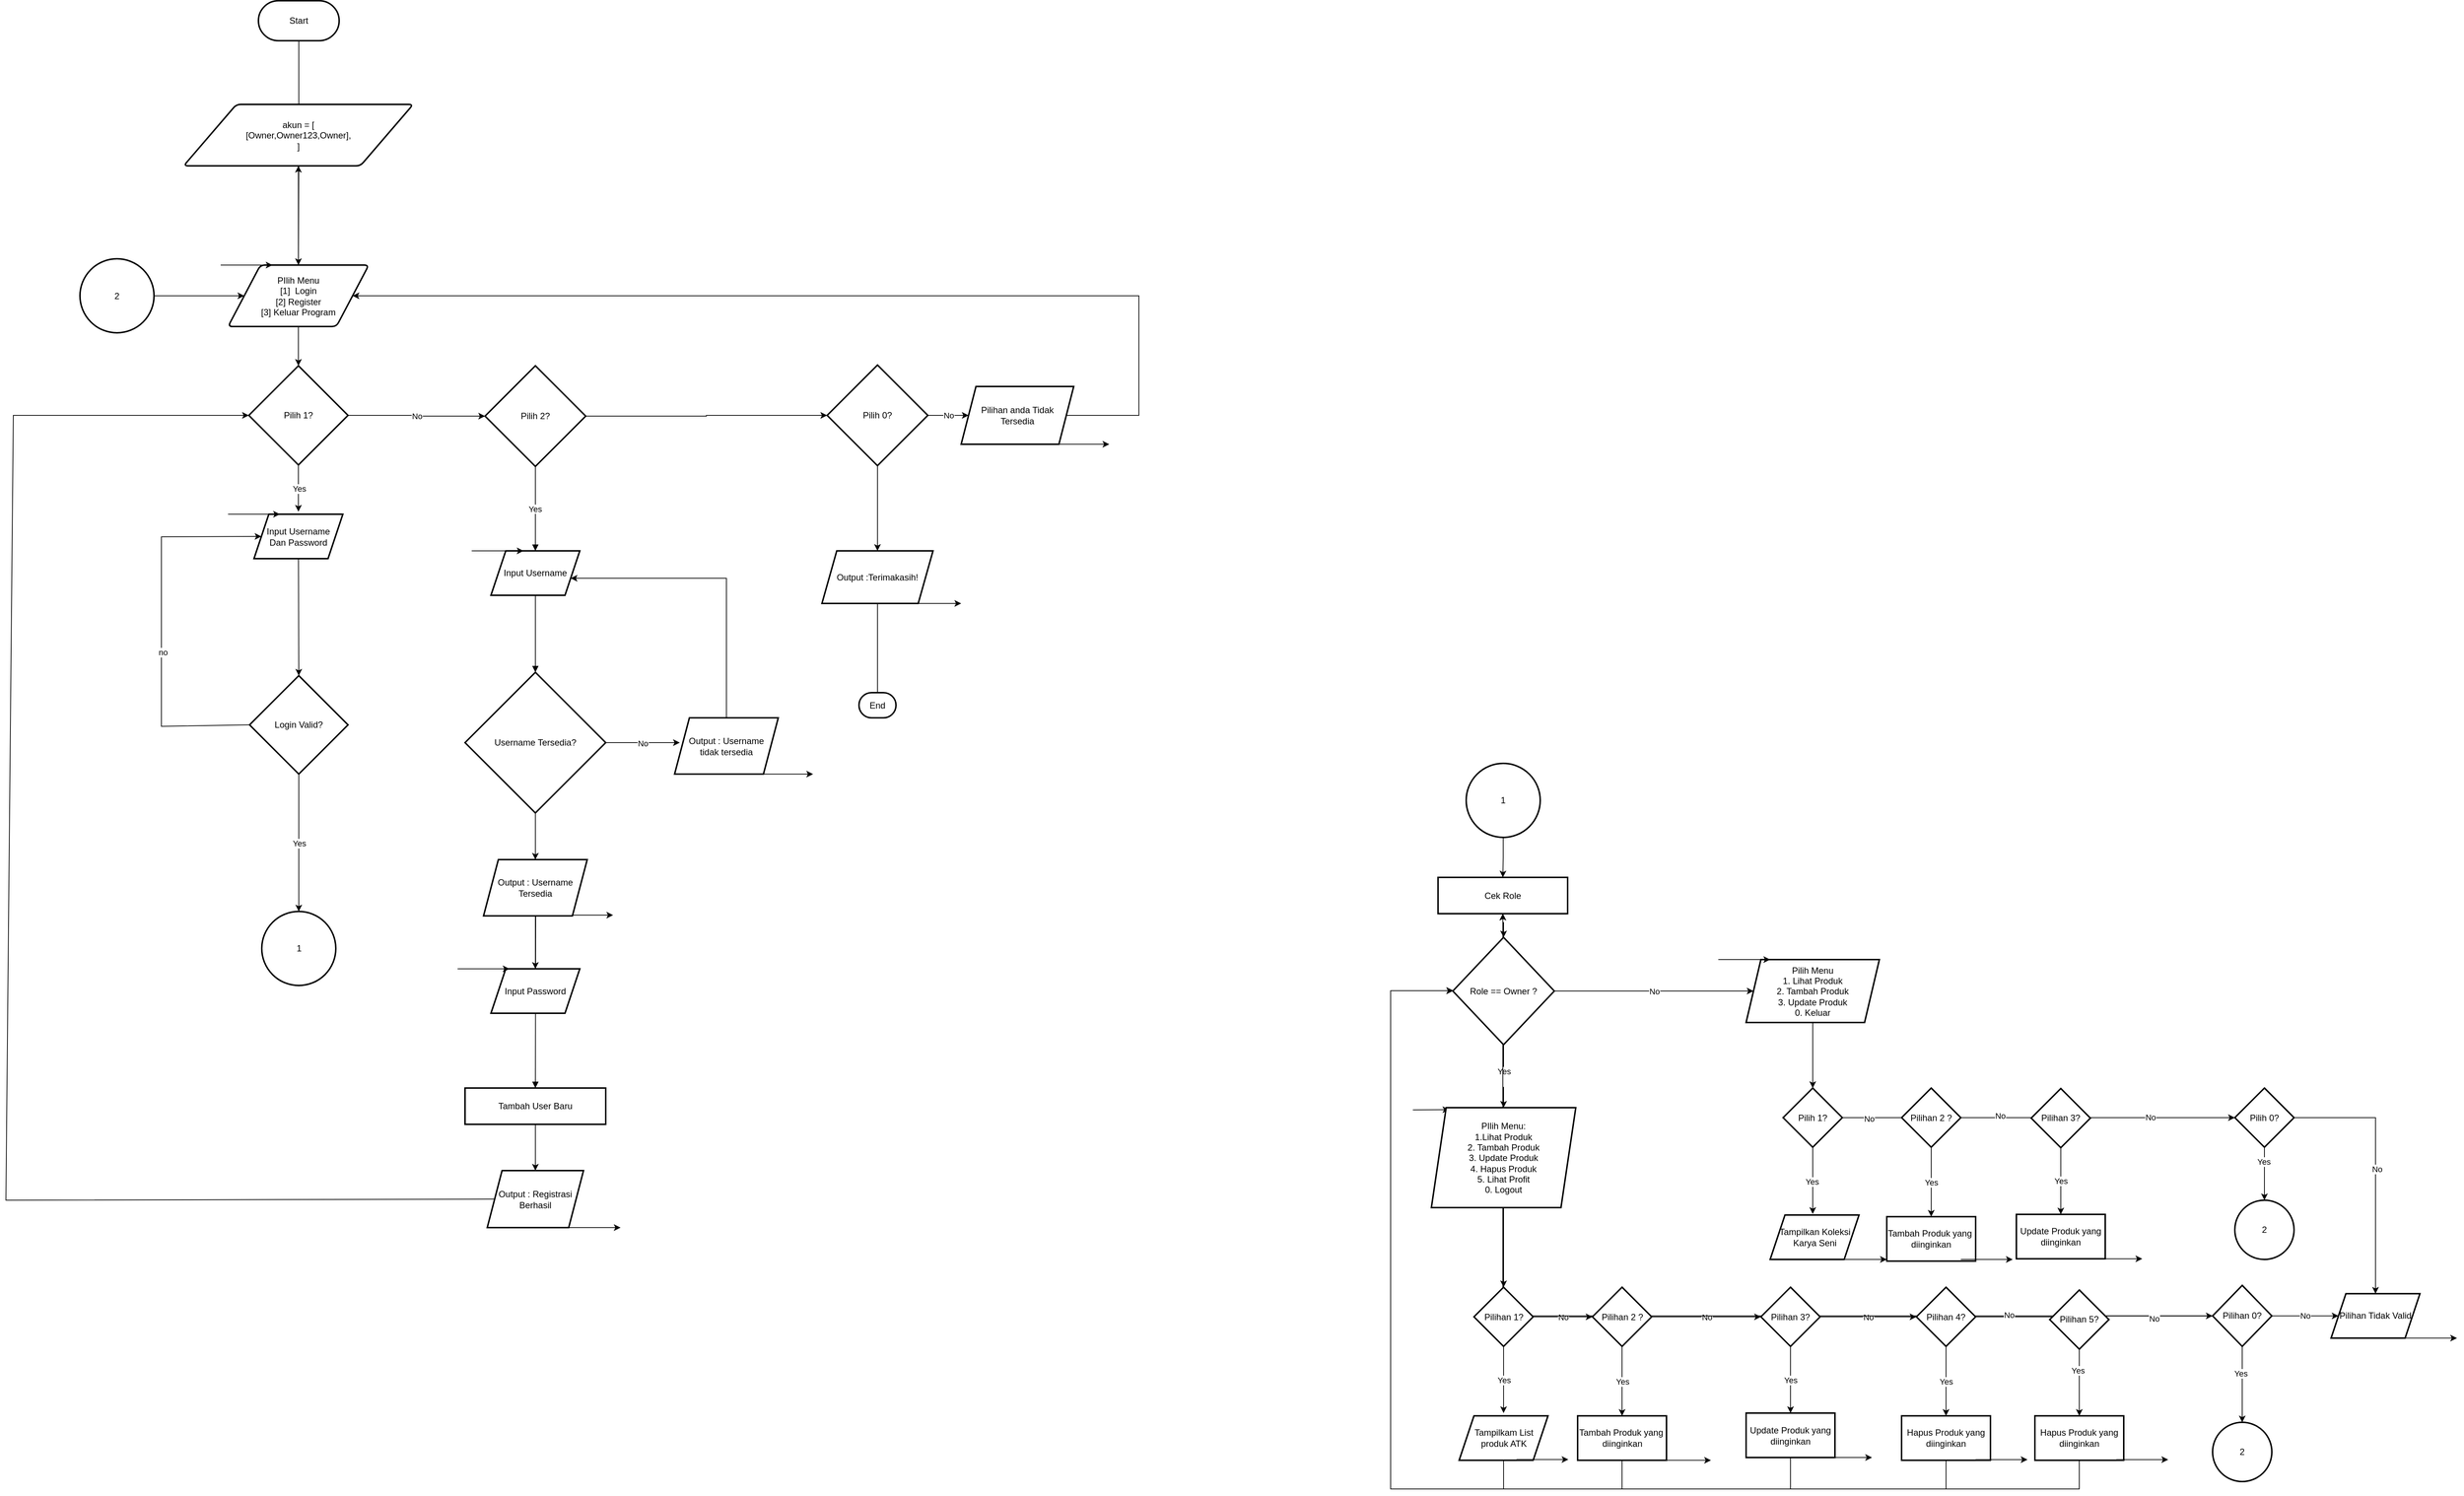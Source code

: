 <mxfile version="24.7.8">
  <diagram name="Page-1" id="52KAUl1if4GmL-hwklW4">
    <mxGraphModel dx="5580" dy="3887" grid="1" gridSize="10" guides="1" tooltips="1" connect="1" arrows="1" fold="1" page="1" pageScale="1" pageWidth="850" pageHeight="1100" math="0" shadow="0">
      <root>
        <mxCell id="0" />
        <mxCell id="1" parent="0" />
        <mxCell id="yHFuYs5FDDt77cXE9DKv-98" value="" style="edgeStyle=orthogonalEdgeStyle;rounded=0;orthogonalLoop=1;jettySize=auto;html=1;" parent="1" source="yHFuYs5FDDt77cXE9DKv-99" target="yHFuYs5FDDt77cXE9DKv-176" edge="1">
          <mxGeometry relative="1" as="geometry" />
        </mxCell>
        <mxCell id="yHFuYs5FDDt77cXE9DKv-99" value="Start" style="rounded=1;whiteSpace=wrap;arcSize=50;strokeWidth=2;" parent="1" vertex="1">
          <mxGeometry x="371" y="-100" width="109" height="54" as="geometry" />
        </mxCell>
        <mxCell id="yHFuYs5FDDt77cXE9DKv-100" value="Yes" style="edgeStyle=orthogonalEdgeStyle;rounded=0;orthogonalLoop=1;jettySize=auto;html=1;" parent="1" source="yHFuYs5FDDt77cXE9DKv-102" edge="1">
          <mxGeometry relative="1" as="geometry">
            <mxPoint x="425.0" y="590" as="targetPoint" />
          </mxGeometry>
        </mxCell>
        <mxCell id="yHFuYs5FDDt77cXE9DKv-101" value="No" style="edgeStyle=orthogonalEdgeStyle;rounded=0;orthogonalLoop=1;jettySize=auto;html=1;" parent="1" source="yHFuYs5FDDt77cXE9DKv-102" target="yHFuYs5FDDt77cXE9DKv-104" edge="1">
          <mxGeometry relative="1" as="geometry" />
        </mxCell>
        <mxCell id="yHFuYs5FDDt77cXE9DKv-102" value="Pilih 1?" style="rhombus;strokeWidth=2;whiteSpace=wrap;" parent="1" vertex="1">
          <mxGeometry x="358" y="393" width="134" height="134" as="geometry" />
        </mxCell>
        <mxCell id="yHFuYs5FDDt77cXE9DKv-103" value="" style="edgeStyle=orthogonalEdgeStyle;rounded=0;orthogonalLoop=1;jettySize=auto;html=1;" parent="1" source="yHFuYs5FDDt77cXE9DKv-104" target="yHFuYs5FDDt77cXE9DKv-169" edge="1">
          <mxGeometry relative="1" as="geometry" />
        </mxCell>
        <mxCell id="yHFuYs5FDDt77cXE9DKv-104" value="Pilih 2?" style="rhombus;strokeWidth=2;whiteSpace=wrap;" parent="1" vertex="1">
          <mxGeometry x="677" y="393" width="136" height="136" as="geometry" />
        </mxCell>
        <mxCell id="yHFuYs5FDDt77cXE9DKv-106" value="Yes" style="edgeStyle=orthogonalEdgeStyle;rounded=0;orthogonalLoop=1;jettySize=auto;html=1;" parent="1" source="yHFuYs5FDDt77cXE9DKv-107" target="yHFuYs5FDDt77cXE9DKv-121" edge="1">
          <mxGeometry relative="1" as="geometry" />
        </mxCell>
        <mxCell id="yHFuYs5FDDt77cXE9DKv-107" value="Login Valid?" style="rhombus;strokeWidth=2;whiteSpace=wrap;" parent="1" vertex="1">
          <mxGeometry x="359" y="811.5" width="133" height="133" as="geometry" />
        </mxCell>
        <mxCell id="yHFuYs5FDDt77cXE9DKv-108" value="" style="edgeStyle=orthogonalEdgeStyle;rounded=0;orthogonalLoop=1;jettySize=auto;html=1;" parent="1" source="yHFuYs5FDDt77cXE9DKv-109" target="yHFuYs5FDDt77cXE9DKv-127" edge="1">
          <mxGeometry relative="1" as="geometry" />
        </mxCell>
        <mxCell id="yHFuYs5FDDt77cXE9DKv-109" value="Cek Role" style="whiteSpace=wrap;strokeWidth=2;" parent="1" vertex="1">
          <mxGeometry x="1964" y="1084" width="175" height="49" as="geometry" />
        </mxCell>
        <mxCell id="yHFuYs5FDDt77cXE9DKv-110" value="" style="edgeStyle=orthogonalEdgeStyle;rounded=0;orthogonalLoop=1;jettySize=auto;html=1;" parent="1" source="yHFuYs5FDDt77cXE9DKv-172" edge="1">
          <mxGeometry relative="1" as="geometry">
            <mxPoint x="1048" y="670" as="sourcePoint" />
            <mxPoint x="1207" y="848.5" as="targetPoint" />
          </mxGeometry>
        </mxCell>
        <mxCell id="yHFuYs5FDDt77cXE9DKv-111" value="End" style="rounded=1;whiteSpace=wrap;arcSize=50;strokeWidth=2;" parent="1" vertex="1">
          <mxGeometry x="1182" y="834.5" width="50" height="34" as="geometry" />
        </mxCell>
        <mxCell id="yHFuYs5FDDt77cXE9DKv-112" value="No" style="edgeStyle=orthogonalEdgeStyle;rounded=0;orthogonalLoop=1;jettySize=auto;html=1;" parent="1" source="yHFuYs5FDDt77cXE9DKv-114" edge="1">
          <mxGeometry relative="1" as="geometry">
            <mxPoint x="940" y="902" as="targetPoint" />
          </mxGeometry>
        </mxCell>
        <mxCell id="yHFuYs5FDDt77cXE9DKv-113" value="" style="edgeStyle=orthogonalEdgeStyle;rounded=0;orthogonalLoop=1;jettySize=auto;html=1;" parent="1" source="yHFuYs5FDDt77cXE9DKv-174" target="yHFuYs5FDDt77cXE9DKv-165" edge="1">
          <mxGeometry relative="1" as="geometry" />
        </mxCell>
        <mxCell id="yHFuYs5FDDt77cXE9DKv-114" value="Username Tersedia?" style="rhombus;strokeWidth=2;whiteSpace=wrap;" parent="1" vertex="1">
          <mxGeometry x="650" y="807" width="190" height="190" as="geometry" />
        </mxCell>
        <mxCell id="yHFuYs5FDDt77cXE9DKv-115" value="" style="edgeStyle=orthogonalEdgeStyle;rounded=0;orthogonalLoop=1;jettySize=auto;html=1;" parent="1" source="yHFuYs5FDDt77cXE9DKv-116" target="yHFuYs5FDDt77cXE9DKv-124" edge="1">
          <mxGeometry relative="1" as="geometry" />
        </mxCell>
        <mxCell id="yHFuYs5FDDt77cXE9DKv-116" value="Tambah User Baru" style="whiteSpace=wrap;strokeWidth=2;" parent="1" vertex="1">
          <mxGeometry x="650" y="1368.5" width="190" height="49" as="geometry" />
        </mxCell>
        <mxCell id="yHFuYs5FDDt77cXE9DKv-118" value="Yes" style="curved=1;startArrow=none;endArrow=block;exitX=0.5;exitY=1;entryX=0.5;entryY=0;rounded=0;" parent="1" source="yHFuYs5FDDt77cXE9DKv-104" edge="1">
          <mxGeometry relative="1" as="geometry">
            <Array as="points" />
            <mxPoint x="745" y="643" as="targetPoint" />
          </mxGeometry>
        </mxCell>
        <mxCell id="yHFuYs5FDDt77cXE9DKv-119" value="" style="curved=1;startArrow=none;endArrow=block;exitX=0.5;exitY=1;entryX=0.5;entryY=0;rounded=0;" parent="1" target="yHFuYs5FDDt77cXE9DKv-114" edge="1">
          <mxGeometry relative="1" as="geometry">
            <Array as="points" />
            <mxPoint x="745" y="692" as="sourcePoint" />
          </mxGeometry>
        </mxCell>
        <mxCell id="yHFuYs5FDDt77cXE9DKv-120" value="" style="curved=1;startArrow=none;endArrow=block;exitX=0.5;exitY=0.99;entryX=0.5;entryY=-0.01;rounded=0;" parent="1" target="yHFuYs5FDDt77cXE9DKv-116" edge="1">
          <mxGeometry relative="1" as="geometry">
            <Array as="points" />
            <mxPoint x="745.5" y="1113" as="sourcePoint" />
          </mxGeometry>
        </mxCell>
        <mxCell id="yHFuYs5FDDt77cXE9DKv-121" value="1" style="strokeWidth=2;html=1;shape=mxgraph.flowchart.start_2;whiteSpace=wrap;" parent="1" vertex="1">
          <mxGeometry x="375.5" y="1130" width="100" height="100" as="geometry" />
        </mxCell>
        <mxCell id="yHFuYs5FDDt77cXE9DKv-122" value="" style="edgeStyle=orthogonalEdgeStyle;rounded=0;orthogonalLoop=1;jettySize=auto;html=1;" parent="1" source="yHFuYs5FDDt77cXE9DKv-123" target="yHFuYs5FDDt77cXE9DKv-109" edge="1">
          <mxGeometry relative="1" as="geometry" />
        </mxCell>
        <mxCell id="yHFuYs5FDDt77cXE9DKv-123" value="1" style="strokeWidth=2;html=1;shape=mxgraph.flowchart.start_2;whiteSpace=wrap;" parent="1" vertex="1">
          <mxGeometry x="2002" y="930" width="100" height="100" as="geometry" />
        </mxCell>
        <mxCell id="yHFuYs5FDDt77cXE9DKv-124" value="Output : Registrasi Berhasil" style="shape=parallelogram;perimeter=parallelogramPerimeter;whiteSpace=wrap;html=1;fixedSize=1;strokeWidth=2;" parent="1" vertex="1">
          <mxGeometry x="680" y="1480" width="130" height="77" as="geometry" />
        </mxCell>
        <mxCell id="yHFuYs5FDDt77cXE9DKv-125" value="Yes&lt;div&gt;&lt;br&gt;&lt;/div&gt;" style="edgeStyle=orthogonalEdgeStyle;rounded=0;orthogonalLoop=1;jettySize=auto;html=1;" parent="1" source="yHFuYs5FDDt77cXE9DKv-127" target="yHFuYs5FDDt77cXE9DKv-129" edge="1">
          <mxGeometry relative="1" as="geometry" />
        </mxCell>
        <mxCell id="yHFuYs5FDDt77cXE9DKv-126" value="No" style="edgeStyle=orthogonalEdgeStyle;rounded=0;orthogonalLoop=1;jettySize=auto;html=1;" parent="1" source="yHFuYs5FDDt77cXE9DKv-127" target="yHFuYs5FDDt77cXE9DKv-154" edge="1">
          <mxGeometry relative="1" as="geometry" />
        </mxCell>
        <mxCell id="yHFuYs5FDDt77cXE9DKv-128" value="" style="edgeStyle=orthogonalEdgeStyle;rounded=0;orthogonalLoop=1;jettySize=auto;html=1;" parent="1" source="yHFuYs5FDDt77cXE9DKv-129" target="yHFuYs5FDDt77cXE9DKv-132" edge="1">
          <mxGeometry relative="1" as="geometry" />
        </mxCell>
        <mxCell id="yHFuYs5FDDt77cXE9DKv-130" value="Yes" style="edgeStyle=orthogonalEdgeStyle;rounded=0;orthogonalLoop=1;jettySize=auto;html=1;" parent="1" source="yHFuYs5FDDt77cXE9DKv-132" edge="1">
          <mxGeometry relative="1" as="geometry">
            <mxPoint x="2052.5" y="1807.5" as="targetPoint" />
          </mxGeometry>
        </mxCell>
        <mxCell id="yHFuYs5FDDt77cXE9DKv-131" value="No" style="edgeStyle=orthogonalEdgeStyle;rounded=0;orthogonalLoop=1;jettySize=auto;html=1;" parent="1" source="yHFuYs5FDDt77cXE9DKv-132" target="yHFuYs5FDDt77cXE9DKv-135" edge="1">
          <mxGeometry relative="1" as="geometry" />
        </mxCell>
        <mxCell id="yHFuYs5FDDt77cXE9DKv-133" value="Yes" style="edgeStyle=orthogonalEdgeStyle;rounded=0;orthogonalLoop=1;jettySize=auto;html=1;" parent="1" source="yHFuYs5FDDt77cXE9DKv-135" target="yHFuYs5FDDt77cXE9DKv-137" edge="1">
          <mxGeometry relative="1" as="geometry" />
        </mxCell>
        <mxCell id="yHFuYs5FDDt77cXE9DKv-134" value="No" style="edgeStyle=orthogonalEdgeStyle;rounded=0;orthogonalLoop=1;jettySize=auto;html=1;" parent="1" source="yHFuYs5FDDt77cXE9DKv-135" target="yHFuYs5FDDt77cXE9DKv-140" edge="1">
          <mxGeometry relative="1" as="geometry" />
        </mxCell>
        <mxCell id="yHFuYs5FDDt77cXE9DKv-136" value="" style="edgeStyle=orthogonalEdgeStyle;rounded=0;orthogonalLoop=1;jettySize=auto;html=1;" parent="1" source="yHFuYs5FDDt77cXE9DKv-137" target="yHFuYs5FDDt77cXE9DKv-127" edge="1">
          <mxGeometry relative="1" as="geometry">
            <Array as="points">
              <mxPoint x="2213" y="1910" />
              <mxPoint x="1900" y="1910" />
              <mxPoint x="1900" y="1237" />
            </Array>
          </mxGeometry>
        </mxCell>
        <mxCell id="yHFuYs5FDDt77cXE9DKv-137" value="Tambah Produk yang&amp;nbsp;&lt;div&gt;diinginkan&lt;/div&gt;" style="whiteSpace=wrap;html=1;strokeWidth=2;" parent="1" vertex="1">
          <mxGeometry x="2152.5" y="1811.25" width="120" height="60" as="geometry" />
        </mxCell>
        <mxCell id="yHFuYs5FDDt77cXE9DKv-138" value="Yes" style="edgeStyle=orthogonalEdgeStyle;rounded=0;orthogonalLoop=1;jettySize=auto;html=1;" parent="1" source="yHFuYs5FDDt77cXE9DKv-140" target="yHFuYs5FDDt77cXE9DKv-142" edge="1">
          <mxGeometry relative="1" as="geometry" />
        </mxCell>
        <mxCell id="yHFuYs5FDDt77cXE9DKv-139" value="No" style="edgeStyle=orthogonalEdgeStyle;rounded=0;orthogonalLoop=1;jettySize=auto;html=1;" parent="1" source="yHFuYs5FDDt77cXE9DKv-140" target="yHFuYs5FDDt77cXE9DKv-145" edge="1">
          <mxGeometry relative="1" as="geometry" />
        </mxCell>
        <mxCell id="yHFuYs5FDDt77cXE9DKv-141" value="" style="edgeStyle=orthogonalEdgeStyle;rounded=0;orthogonalLoop=1;jettySize=auto;html=1;" parent="1" source="yHFuYs5FDDt77cXE9DKv-142" target="yHFuYs5FDDt77cXE9DKv-127" edge="1">
          <mxGeometry relative="1" as="geometry">
            <Array as="points">
              <mxPoint x="2440" y="1910" />
              <mxPoint x="1900" y="1910" />
              <mxPoint x="1900" y="1237" />
            </Array>
          </mxGeometry>
        </mxCell>
        <mxCell id="yHFuYs5FDDt77cXE9DKv-142" value="Update Produk yang&lt;div&gt;diinginkan&lt;/div&gt;" style="whiteSpace=wrap;html=1;strokeWidth=2;" parent="1" vertex="1">
          <mxGeometry x="2380" y="1807.5" width="120" height="60" as="geometry" />
        </mxCell>
        <mxCell id="yHFuYs5FDDt77cXE9DKv-143" value="Yes" style="edgeStyle=orthogonalEdgeStyle;rounded=0;orthogonalLoop=1;jettySize=auto;html=1;" parent="1" source="yHFuYs5FDDt77cXE9DKv-145" target="yHFuYs5FDDt77cXE9DKv-147" edge="1">
          <mxGeometry relative="1" as="geometry" />
        </mxCell>
        <mxCell id="yHFuYs5FDDt77cXE9DKv-144" value="" style="edgeStyle=orthogonalEdgeStyle;rounded=0;orthogonalLoop=1;jettySize=auto;html=1;" parent="1" source="yHFuYs5FDDt77cXE9DKv-145" target="yHFuYs5FDDt77cXE9DKv-150" edge="1">
          <mxGeometry relative="1" as="geometry" />
        </mxCell>
        <mxCell id="yHFuYs5FDDt77cXE9DKv-146" value="" style="edgeStyle=orthogonalEdgeStyle;rounded=0;orthogonalLoop=1;jettySize=auto;html=1;" parent="1" source="yHFuYs5FDDt77cXE9DKv-211" target="yHFuYs5FDDt77cXE9DKv-127" edge="1">
          <mxGeometry relative="1" as="geometry">
            <Array as="points">
              <mxPoint x="2830" y="1910" />
              <mxPoint x="1900" y="1910" />
              <mxPoint x="1900" y="1237" />
            </Array>
          </mxGeometry>
        </mxCell>
        <mxCell id="yHFuYs5FDDt77cXE9DKv-147" value="Hapus Produk yang&lt;div&gt;diinginkan&lt;/div&gt;" style="rounded=1;whiteSpace=wrap;html=1;strokeWidth=2;arcSize=0;" parent="1" vertex="1">
          <mxGeometry x="2590" y="1811.25" width="120" height="60" as="geometry" />
        </mxCell>
        <mxCell id="yHFuYs5FDDt77cXE9DKv-148" value="No" style="edgeStyle=orthogonalEdgeStyle;rounded=0;orthogonalLoop=1;jettySize=auto;html=1;" parent="1" source="yHFuYs5FDDt77cXE9DKv-150" target="yHFuYs5FDDt77cXE9DKv-152" edge="1">
          <mxGeometry relative="1" as="geometry" />
        </mxCell>
        <mxCell id="yHFuYs5FDDt77cXE9DKv-149" value="" style="edgeStyle=orthogonalEdgeStyle;rounded=0;orthogonalLoop=1;jettySize=auto;html=1;" parent="1" source="yHFuYs5FDDt77cXE9DKv-150" target="yHFuYs5FDDt77cXE9DKv-162" edge="1">
          <mxGeometry relative="1" as="geometry" />
        </mxCell>
        <mxCell id="yHFuYs5FDDt77cXE9DKv-236" value="Yes" style="edgeLabel;html=1;align=center;verticalAlign=middle;resizable=0;points=[];" parent="yHFuYs5FDDt77cXE9DKv-149" vertex="1" connectable="0">
          <mxGeometry x="-0.284" y="-2" relative="1" as="geometry">
            <mxPoint as="offset" />
          </mxGeometry>
        </mxCell>
        <mxCell id="yHFuYs5FDDt77cXE9DKv-151" value="" style="edgeStyle=orthogonalEdgeStyle;rounded=0;orthogonalLoop=1;jettySize=auto;html=1;" parent="1" source="yHFuYs5FDDt77cXE9DKv-150" target="yHFuYs5FDDt77cXE9DKv-109" edge="1">
          <mxGeometry relative="1" as="geometry">
            <Array as="points" />
          </mxGeometry>
        </mxCell>
        <mxCell id="yHFuYs5FDDt77cXE9DKv-237" value="No" style="edgeLabel;html=1;align=center;verticalAlign=middle;resizable=0;points=[];" parent="yHFuYs5FDDt77cXE9DKv-151" vertex="1" connectable="0">
          <mxGeometry x="-0.895" y="3" relative="1" as="geometry">
            <mxPoint as="offset" />
          </mxGeometry>
        </mxCell>
        <mxCell id="yHFuYs5FDDt77cXE9DKv-238" value="No" style="edgeLabel;html=1;align=center;verticalAlign=middle;resizable=0;points=[];" parent="yHFuYs5FDDt77cXE9DKv-151" vertex="1" connectable="0">
          <mxGeometry x="-0.633" y="-2" relative="1" as="geometry">
            <mxPoint as="offset" />
          </mxGeometry>
        </mxCell>
        <mxCell id="yHFuYs5FDDt77cXE9DKv-152" value="Pilihan Tidak Valid" style="shape=parallelogram;perimeter=parallelogramPerimeter;whiteSpace=wrap;html=1;fixedSize=1;strokeWidth=2;" parent="1" vertex="1">
          <mxGeometry x="3170" y="1646.25" width="120" height="60" as="geometry" />
        </mxCell>
        <mxCell id="yHFuYs5FDDt77cXE9DKv-153" value="" style="edgeStyle=orthogonalEdgeStyle;rounded=0;orthogonalLoop=1;jettySize=auto;html=1;" parent="1" source="yHFuYs5FDDt77cXE9DKv-154" target="yHFuYs5FDDt77cXE9DKv-157" edge="1">
          <mxGeometry relative="1" as="geometry" />
        </mxCell>
        <mxCell id="yHFuYs5FDDt77cXE9DKv-154" value="Pilih Menu&lt;br&gt;1. Lihat Produk&lt;div&gt;2. Tambah Produk&lt;/div&gt;&lt;div&gt;3. Update Produk&lt;br&gt;&lt;div&gt;0. Keluar&lt;/div&gt;&lt;/div&gt;" style="shape=parallelogram;perimeter=parallelogramPerimeter;whiteSpace=wrap;html=1;fixedSize=1;strokeWidth=2;" parent="1" vertex="1">
          <mxGeometry x="2380" y="1195" width="180" height="85" as="geometry" />
        </mxCell>
        <mxCell id="yHFuYs5FDDt77cXE9DKv-155" value="" style="edgeStyle=orthogonalEdgeStyle;rounded=0;orthogonalLoop=1;jettySize=auto;html=1;" parent="1" source="yHFuYs5FDDt77cXE9DKv-157" edge="1">
          <mxGeometry relative="1" as="geometry">
            <mxPoint x="2470" y="1538.5" as="targetPoint" />
          </mxGeometry>
        </mxCell>
        <mxCell id="yHFuYs5FDDt77cXE9DKv-230" value="Yes" style="edgeLabel;html=1;align=center;verticalAlign=middle;resizable=0;points=[];" parent="yHFuYs5FDDt77cXE9DKv-155" vertex="1" connectable="0">
          <mxGeometry x="0.042" y="-2" relative="1" as="geometry">
            <mxPoint as="offset" />
          </mxGeometry>
        </mxCell>
        <mxCell id="yHFuYs5FDDt77cXE9DKv-156" value="" style="edgeStyle=orthogonalEdgeStyle;rounded=0;orthogonalLoop=1;jettySize=auto;html=1;" parent="1" source="yHFuYs5FDDt77cXE9DKv-157" target="yHFuYs5FDDt77cXE9DKv-160" edge="1">
          <mxGeometry relative="1" as="geometry" />
        </mxCell>
        <mxCell id="yHFuYs5FDDt77cXE9DKv-231" value="No" style="edgeLabel;html=1;align=center;verticalAlign=middle;resizable=0;points=[];" parent="yHFuYs5FDDt77cXE9DKv-156" vertex="1" connectable="0">
          <mxGeometry x="-0.864" y="-1" relative="1" as="geometry">
            <mxPoint as="offset" />
          </mxGeometry>
        </mxCell>
        <mxCell id="yHFuYs5FDDt77cXE9DKv-232" value="No" style="edgeLabel;html=1;align=center;verticalAlign=middle;resizable=0;points=[];" parent="yHFuYs5FDDt77cXE9DKv-156" vertex="1" connectable="0">
          <mxGeometry x="-0.198" y="3" relative="1" as="geometry">
            <mxPoint as="offset" />
          </mxGeometry>
        </mxCell>
        <mxCell id="yHFuYs5FDDt77cXE9DKv-233" value="No" style="edgeLabel;html=1;align=center;verticalAlign=middle;resizable=0;points=[];" parent="yHFuYs5FDDt77cXE9DKv-156" vertex="1" connectable="0">
          <mxGeometry x="0.57" y="1" relative="1" as="geometry">
            <mxPoint as="offset" />
          </mxGeometry>
        </mxCell>
        <mxCell id="yHFuYs5FDDt77cXE9DKv-157" value="Pilih 1?" style="rhombus;whiteSpace=wrap;html=1;strokeWidth=2;" parent="1" vertex="1">
          <mxGeometry x="2430" y="1368.5" width="80" height="80" as="geometry" />
        </mxCell>
        <mxCell id="yHFuYs5FDDt77cXE9DKv-158" value="" style="edgeStyle=orthogonalEdgeStyle;rounded=0;orthogonalLoop=1;jettySize=auto;html=1;" parent="1" source="yHFuYs5FDDt77cXE9DKv-160" target="yHFuYs5FDDt77cXE9DKv-152" edge="1">
          <mxGeometry relative="1" as="geometry" />
        </mxCell>
        <mxCell id="yHFuYs5FDDt77cXE9DKv-235" value="No" style="edgeLabel;html=1;align=center;verticalAlign=middle;resizable=0;points=[];" parent="yHFuYs5FDDt77cXE9DKv-158" vertex="1" connectable="0">
          <mxGeometry x="0.031" y="2" relative="1" as="geometry">
            <mxPoint as="offset" />
          </mxGeometry>
        </mxCell>
        <mxCell id="yHFuYs5FDDt77cXE9DKv-159" value="" style="edgeStyle=orthogonalEdgeStyle;rounded=0;orthogonalLoop=1;jettySize=auto;html=1;" parent="1" source="yHFuYs5FDDt77cXE9DKv-160" target="yHFuYs5FDDt77cXE9DKv-161" edge="1">
          <mxGeometry relative="1" as="geometry" />
        </mxCell>
        <mxCell id="yHFuYs5FDDt77cXE9DKv-234" value="Yes" style="edgeLabel;html=1;align=center;verticalAlign=middle;resizable=0;points=[];" parent="yHFuYs5FDDt77cXE9DKv-159" vertex="1" connectable="0">
          <mxGeometry x="-0.475" y="-1" relative="1" as="geometry">
            <mxPoint as="offset" />
          </mxGeometry>
        </mxCell>
        <mxCell id="yHFuYs5FDDt77cXE9DKv-160" value="Pilih 0?" style="rhombus;whiteSpace=wrap;html=1;strokeWidth=2;" parent="1" vertex="1">
          <mxGeometry x="3040" y="1368.5" width="80" height="80" as="geometry" />
        </mxCell>
        <mxCell id="yHFuYs5FDDt77cXE9DKv-161" value="2" style="ellipse;whiteSpace=wrap;html=1;strokeWidth=2;" parent="1" vertex="1">
          <mxGeometry x="3040" y="1520" width="80" height="80" as="geometry" />
        </mxCell>
        <mxCell id="yHFuYs5FDDt77cXE9DKv-162" value="2" style="ellipse;whiteSpace=wrap;html=1;strokeWidth=2;" parent="1" vertex="1">
          <mxGeometry x="3010" y="1820" width="80" height="80" as="geometry" />
        </mxCell>
        <mxCell id="yHFuYs5FDDt77cXE9DKv-163" value="" style="edgeStyle=orthogonalEdgeStyle;rounded=0;orthogonalLoop=1;jettySize=auto;html=1;" parent="1" source="yHFuYs5FDDt77cXE9DKv-164" target="yHFuYs5FDDt77cXE9DKv-176" edge="1">
          <mxGeometry relative="1" as="geometry">
            <mxPoint x="310" y="298.5" as="targetPoint" />
          </mxGeometry>
        </mxCell>
        <mxCell id="yHFuYs5FDDt77cXE9DKv-164" value="2" style="strokeWidth=2;html=1;shape=mxgraph.flowchart.start_2;whiteSpace=wrap;" parent="1" vertex="1">
          <mxGeometry x="130" y="248.5" width="100" height="100" as="geometry" />
        </mxCell>
        <mxCell id="yHFuYs5FDDt77cXE9DKv-165" value="Input Password" style="shape=parallelogram;perimeter=parallelogramPerimeter;whiteSpace=wrap;html=1;fixedSize=1;strokeWidth=2;" parent="1" vertex="1">
          <mxGeometry x="685" y="1207.5" width="120" height="60" as="geometry" />
        </mxCell>
        <mxCell id="yHFuYs5FDDt77cXE9DKv-166" value="Input Username" style="shape=parallelogram;perimeter=parallelogramPerimeter;whiteSpace=wrap;html=1;fixedSize=1;strokeWidth=2;" parent="1" vertex="1">
          <mxGeometry x="685" y="643" width="120" height="60" as="geometry" />
        </mxCell>
        <mxCell id="yHFuYs5FDDt77cXE9DKv-167" value="No" style="edgeStyle=orthogonalEdgeStyle;rounded=0;orthogonalLoop=1;jettySize=auto;html=1;" parent="1" source="yHFuYs5FDDt77cXE9DKv-169" target="yHFuYs5FDDt77cXE9DKv-171" edge="1">
          <mxGeometry relative="1" as="geometry" />
        </mxCell>
        <mxCell id="yHFuYs5FDDt77cXE9DKv-168" value="" style="edgeStyle=orthogonalEdgeStyle;rounded=0;orthogonalLoop=1;jettySize=auto;html=1;" parent="1" source="yHFuYs5FDDt77cXE9DKv-169" target="yHFuYs5FDDt77cXE9DKv-172" edge="1">
          <mxGeometry relative="1" as="geometry" />
        </mxCell>
        <mxCell id="yHFuYs5FDDt77cXE9DKv-169" value="Pilih 0?" style="rhombus;strokeWidth=2;whiteSpace=wrap;" parent="1" vertex="1">
          <mxGeometry x="1139" y="392" width="136" height="136" as="geometry" />
        </mxCell>
        <mxCell id="yHFuYs5FDDt77cXE9DKv-170" value="" style="edgeStyle=orthogonalEdgeStyle;rounded=0;orthogonalLoop=1;jettySize=auto;html=1;entryX=1;entryY=0.5;entryDx=0;entryDy=0;" parent="1" source="yHFuYs5FDDt77cXE9DKv-171" target="yHFuYs5FDDt77cXE9DKv-176" edge="1">
          <mxGeometry relative="1" as="geometry">
            <Array as="points">
              <mxPoint x="1560" y="460" />
              <mxPoint x="1560" y="298" />
            </Array>
            <mxPoint x="540" y="299.053" as="targetPoint" />
          </mxGeometry>
        </mxCell>
        <mxCell id="yHFuYs5FDDt77cXE9DKv-172" value="Output :Terimakasih!" style="shape=parallelogram;perimeter=parallelogramPerimeter;whiteSpace=wrap;html=1;fixedSize=1;strokeWidth=2;" parent="1" vertex="1">
          <mxGeometry x="1132" y="643" width="150" height="71" as="geometry" />
        </mxCell>
        <mxCell id="yHFuYs5FDDt77cXE9DKv-173" value="Input Username&lt;br&gt;Dan Password" style="shape=parallelogram;perimeter=parallelogramPerimeter;whiteSpace=wrap;html=1;fixedSize=1;strokeWidth=2;" parent="1" vertex="1">
          <mxGeometry x="365" y="593.5" width="120" height="60" as="geometry" />
        </mxCell>
        <mxCell id="yHFuYs5FDDt77cXE9DKv-175" value="" style="edgeStyle=orthogonalEdgeStyle;rounded=0;orthogonalLoop=1;jettySize=auto;html=1;" parent="1" source="yHFuYs5FDDt77cXE9DKv-176" target="yHFuYs5FDDt77cXE9DKv-102" edge="1">
          <mxGeometry relative="1" as="geometry" />
        </mxCell>
        <mxCell id="5xPmgFIh0CWWmWijCRsC-2" value="" style="edgeStyle=orthogonalEdgeStyle;rounded=0;orthogonalLoop=1;jettySize=auto;html=1;" edge="1" parent="1" source="yHFuYs5FDDt77cXE9DKv-176" target="5xPmgFIh0CWWmWijCRsC-1">
          <mxGeometry relative="1" as="geometry" />
        </mxCell>
        <mxCell id="yHFuYs5FDDt77cXE9DKv-176" value="PIlih Menu&lt;div&gt;[1]&amp;nbsp; Login&lt;/div&gt;&lt;div&gt;[2] Register&lt;/div&gt;&lt;div&gt;[3] Keluar Program&lt;/div&gt;" style="shape=parallelogram;html=1;strokeWidth=2;perimeter=parallelogramPerimeter;whiteSpace=wrap;rounded=1;arcSize=12;size=0.23;" parent="1" vertex="1">
          <mxGeometry x="330" y="257" width="190" height="83" as="geometry" />
        </mxCell>
        <mxCell id="yHFuYs5FDDt77cXE9DKv-177" value="" style="endArrow=classic;html=1;rounded=0;" parent="1" edge="1">
          <mxGeometry width="50" height="50" relative="1" as="geometry">
            <mxPoint x="320" y="257" as="sourcePoint" />
            <mxPoint x="390" y="257" as="targetPoint" />
          </mxGeometry>
        </mxCell>
        <mxCell id="yHFuYs5FDDt77cXE9DKv-178" value="" style="endArrow=classic;html=1;rounded=0;" parent="1" edge="1">
          <mxGeometry width="50" height="50" relative="1" as="geometry">
            <mxPoint x="330" y="593.5" as="sourcePoint" />
            <mxPoint x="400" y="593.5" as="targetPoint" />
          </mxGeometry>
        </mxCell>
        <mxCell id="yHFuYs5FDDt77cXE9DKv-179" value="" style="endArrow=classic;html=1;rounded=0;" parent="1" edge="1">
          <mxGeometry width="50" height="50" relative="1" as="geometry">
            <mxPoint x="659" y="643" as="sourcePoint" />
            <mxPoint x="729" y="643" as="targetPoint" />
          </mxGeometry>
        </mxCell>
        <mxCell id="yHFuYs5FDDt77cXE9DKv-180" value="" style="endArrow=classic;html=1;rounded=0;" parent="1" edge="1">
          <mxGeometry width="50" height="50" relative="1" as="geometry">
            <mxPoint x="1250" y="714" as="sourcePoint" />
            <mxPoint x="1320" y="714" as="targetPoint" />
          </mxGeometry>
        </mxCell>
        <mxCell id="yHFuYs5FDDt77cXE9DKv-181" value="" style="endArrow=classic;html=1;rounded=0;" parent="1" edge="1">
          <mxGeometry width="50" height="50" relative="1" as="geometry">
            <mxPoint x="640" y="1207.5" as="sourcePoint" />
            <mxPoint x="710" y="1207.5" as="targetPoint" />
          </mxGeometry>
        </mxCell>
        <mxCell id="yHFuYs5FDDt77cXE9DKv-182" value="" style="endArrow=classic;html=1;rounded=0;" parent="1" edge="1">
          <mxGeometry width="50" height="50" relative="1" as="geometry">
            <mxPoint x="790" y="1557" as="sourcePoint" />
            <mxPoint x="860" y="1557" as="targetPoint" />
          </mxGeometry>
        </mxCell>
        <mxCell id="yHFuYs5FDDt77cXE9DKv-183" value="" style="endArrow=classic;html=1;rounded=0;" parent="1" edge="1">
          <mxGeometry width="50" height="50" relative="1" as="geometry">
            <mxPoint x="780" y="1134.95" as="sourcePoint" />
            <mxPoint x="850" y="1134.95" as="targetPoint" />
          </mxGeometry>
        </mxCell>
        <mxCell id="yHFuYs5FDDt77cXE9DKv-184" value="" style="endArrow=classic;html=1;rounded=0;" parent="1" source="yHFuYs5FDDt77cXE9DKv-171" edge="1">
          <mxGeometry width="50" height="50" relative="1" as="geometry">
            <mxPoint x="1330" y="490" as="sourcePoint" />
            <mxPoint x="1400" y="490" as="targetPoint" />
          </mxGeometry>
        </mxCell>
        <mxCell id="yHFuYs5FDDt77cXE9DKv-185" value="" style="endArrow=classic;html=1;rounded=0;entryX=0.124;entryY=0.02;entryDx=0;entryDy=0;entryPerimeter=0;" parent="1" target="yHFuYs5FDDt77cXE9DKv-129" edge="1">
          <mxGeometry width="50" height="50" relative="1" as="geometry">
            <mxPoint x="1930" y="1398" as="sourcePoint" />
            <mxPoint x="2012.5" y="1407.88" as="targetPoint" />
          </mxGeometry>
        </mxCell>
        <mxCell id="yHFuYs5FDDt77cXE9DKv-186" value="" style="endArrow=classic;html=1;rounded=0;" parent="1" edge="1">
          <mxGeometry width="50" height="50" relative="1" as="geometry">
            <mxPoint x="2342.5" y="1195" as="sourcePoint" />
            <mxPoint x="2412.5" y="1195" as="targetPoint" />
          </mxGeometry>
        </mxCell>
        <mxCell id="yHFuYs5FDDt77cXE9DKv-187" value="" style="edgeStyle=orthogonalEdgeStyle;rounded=0;orthogonalLoop=1;jettySize=auto;html=1;" parent="1" source="yHFuYs5FDDt77cXE9DKv-188" target="yHFuYs5FDDt77cXE9DKv-127" edge="1">
          <mxGeometry relative="1" as="geometry">
            <Array as="points">
              <mxPoint x="2053" y="1910" />
              <mxPoint x="1900" y="1910" />
              <mxPoint x="1900" y="1237" />
            </Array>
          </mxGeometry>
        </mxCell>
        <mxCell id="yHFuYs5FDDt77cXE9DKv-188" value="Tampilkam List&lt;div&gt;produk ATK&lt;/div&gt;" style="shape=parallelogram;perimeter=parallelogramPerimeter;whiteSpace=wrap;html=1;fixedSize=1;strokeWidth=2;" parent="1" vertex="1">
          <mxGeometry x="1992.5" y="1811.25" width="120" height="60" as="geometry" />
        </mxCell>
        <mxCell id="yHFuYs5FDDt77cXE9DKv-189" value="" style="endArrow=classic;html=1;rounded=0;" parent="1" edge="1">
          <mxGeometry width="50" height="50" relative="1" as="geometry">
            <mxPoint x="2070" y="1870.2" as="sourcePoint" />
            <mxPoint x="2140" y="1870.2" as="targetPoint" />
          </mxGeometry>
        </mxCell>
        <mxCell id="yHFuYs5FDDt77cXE9DKv-190" value="Tampilkan Koleksi&lt;div&gt;Karya Seni&lt;/div&gt;" style="shape=parallelogram;perimeter=parallelogramPerimeter;whiteSpace=wrap;html=1;fixedSize=1;strokeWidth=2;" parent="1" vertex="1">
          <mxGeometry x="2412.5" y="1540" width="120" height="60" as="geometry" />
        </mxCell>
        <mxCell id="yHFuYs5FDDt77cXE9DKv-191" value="" style="endArrow=classic;html=1;rounded=0;" parent="1" edge="1">
          <mxGeometry width="50" height="50" relative="1" as="geometry">
            <mxPoint x="2500" y="1600" as="sourcePoint" />
            <mxPoint x="2570" y="1600" as="targetPoint" />
          </mxGeometry>
        </mxCell>
        <mxCell id="yHFuYs5FDDt77cXE9DKv-192" value="" style="endArrow=classic;html=1;rounded=0;" parent="1" edge="1">
          <mxGeometry width="50" height="50" relative="1" as="geometry">
            <mxPoint x="3270" y="1706.25" as="sourcePoint" />
            <mxPoint x="3340" y="1706.25" as="targetPoint" />
          </mxGeometry>
        </mxCell>
        <mxCell id="yHFuYs5FDDt77cXE9DKv-195" value="" style="edgeStyle=orthogonalEdgeStyle;rounded=0;orthogonalLoop=1;jettySize=auto;html=1;" parent="1" source="yHFuYs5FDDt77cXE9DKv-114" target="yHFuYs5FDDt77cXE9DKv-174" edge="1">
          <mxGeometry relative="1" as="geometry">
            <mxPoint x="745" y="997" as="sourcePoint" />
            <mxPoint x="745" y="1208" as="targetPoint" />
          </mxGeometry>
        </mxCell>
        <mxCell id="yHFuYs5FDDt77cXE9DKv-174" value="Output : Username&lt;br&gt;Tersedia" style="shape=parallelogram;perimeter=parallelogramPerimeter;whiteSpace=wrap;html=1;fixedSize=1;strokeWidth=2;" parent="1" vertex="1">
          <mxGeometry x="675" y="1060" width="140" height="76" as="geometry" />
        </mxCell>
        <mxCell id="yHFuYs5FDDt77cXE9DKv-201" value="" style="edgeStyle=orthogonalEdgeStyle;rounded=0;orthogonalLoop=1;jettySize=auto;html=1;" parent="1" source="yHFuYs5FDDt77cXE9DKv-197" target="yHFuYs5FDDt77cXE9DKv-166" edge="1">
          <mxGeometry relative="1" as="geometry">
            <Array as="points">
              <mxPoint x="1003" y="680" />
            </Array>
          </mxGeometry>
        </mxCell>
        <mxCell id="yHFuYs5FDDt77cXE9DKv-197" value="Output : Username&lt;br&gt;tidak tersedia" style="shape=parallelogram;perimeter=parallelogramPerimeter;whiteSpace=wrap;html=1;fixedSize=1;strokeWidth=2;" parent="1" vertex="1">
          <mxGeometry x="933" y="868.5" width="140" height="76" as="geometry" />
        </mxCell>
        <mxCell id="yHFuYs5FDDt77cXE9DKv-200" value="" style="endArrow=classic;html=1;rounded=0;" parent="1" edge="1">
          <mxGeometry width="50" height="50" relative="1" as="geometry">
            <mxPoint x="1050" y="944.5" as="sourcePoint" />
            <mxPoint x="1120" y="944.5" as="targetPoint" />
          </mxGeometry>
        </mxCell>
        <mxCell id="yHFuYs5FDDt77cXE9DKv-202" value="" style="endArrow=classic;html=1;rounded=0;" parent="1" target="yHFuYs5FDDt77cXE9DKv-171" edge="1">
          <mxGeometry width="50" height="50" relative="1" as="geometry">
            <mxPoint x="1330" y="490" as="sourcePoint" />
            <mxPoint x="1400" y="490" as="targetPoint" />
          </mxGeometry>
        </mxCell>
        <mxCell id="yHFuYs5FDDt77cXE9DKv-171" value="Pilihan anda Tidak&lt;div&gt;Tersedia&lt;/div&gt;" style="shape=parallelogram;perimeter=parallelogramPerimeter;whiteSpace=wrap;html=1;fixedSize=1;strokeWidth=2;" parent="1" vertex="1">
          <mxGeometry x="1320" y="421" width="152" height="78" as="geometry" />
        </mxCell>
        <mxCell id="yHFuYs5FDDt77cXE9DKv-204" value="" style="endArrow=classic;html=1;rounded=0;" parent="1" edge="1">
          <mxGeometry width="50" height="50" relative="1" as="geometry">
            <mxPoint x="1450" y="499" as="sourcePoint" />
            <mxPoint x="1520" y="499" as="targetPoint" />
          </mxGeometry>
        </mxCell>
        <mxCell id="yHFuYs5FDDt77cXE9DKv-206" value="" style="endArrow=classic;html=1;rounded=0;exitX=0;exitY=0.5;exitDx=0;exitDy=0;entryX=0;entryY=0.5;entryDx=0;entryDy=0;" parent="1" source="yHFuYs5FDDt77cXE9DKv-107" target="yHFuYs5FDDt77cXE9DKv-173" edge="1">
          <mxGeometry width="50" height="50" relative="1" as="geometry">
            <mxPoint x="190" y="790" as="sourcePoint" />
            <mxPoint x="240" y="740" as="targetPoint" />
            <Array as="points">
              <mxPoint x="240" y="880" />
              <mxPoint x="240" y="760" />
              <mxPoint x="240" y="624" />
            </Array>
          </mxGeometry>
        </mxCell>
        <mxCell id="yHFuYs5FDDt77cXE9DKv-207" value="no" style="edgeLabel;html=1;align=center;verticalAlign=middle;resizable=0;points=[];" parent="yHFuYs5FDDt77cXE9DKv-206" vertex="1" connectable="0">
          <mxGeometry x="-0.141" y="-2" relative="1" as="geometry">
            <mxPoint as="offset" />
          </mxGeometry>
        </mxCell>
        <mxCell id="yHFuYs5FDDt77cXE9DKv-208" value="" style="endArrow=classic;html=1;rounded=0;entryX=0.5;entryY=0;entryDx=0;entryDy=0;" parent="1" source="yHFuYs5FDDt77cXE9DKv-173" target="yHFuYs5FDDt77cXE9DKv-107" edge="1">
          <mxGeometry width="50" height="50" relative="1" as="geometry">
            <mxPoint x="440" y="790" as="sourcePoint" />
            <mxPoint x="490" y="740" as="targetPoint" />
          </mxGeometry>
        </mxCell>
        <mxCell id="yHFuYs5FDDt77cXE9DKv-209" value="" style="endArrow=classic;html=1;rounded=0;exitX=0;exitY=0.5;exitDx=0;exitDy=0;" parent="1" source="yHFuYs5FDDt77cXE9DKv-124" target="yHFuYs5FDDt77cXE9DKv-102" edge="1">
          <mxGeometry width="50" height="50" relative="1" as="geometry">
            <mxPoint x="940" y="1290" as="sourcePoint" />
            <mxPoint x="500" y="720" as="targetPoint" />
            <Array as="points">
              <mxPoint x="30" y="1520" />
              <mxPoint x="40" y="460" />
            </Array>
          </mxGeometry>
        </mxCell>
        <mxCell id="yHFuYs5FDDt77cXE9DKv-211" value="Hapus Produk yang&lt;div&gt;diinginkan&lt;/div&gt;" style="rounded=1;whiteSpace=wrap;html=1;strokeWidth=2;arcSize=0;" parent="1" vertex="1">
          <mxGeometry x="2770" y="1811.25" width="120" height="60" as="geometry" />
        </mxCell>
        <mxCell id="yHFuYs5FDDt77cXE9DKv-212" value="" style="endArrow=classic;html=1;rounded=0;exitX=0.5;exitY=1;exitDx=0;exitDy=0;" parent="1" source="yHFuYs5FDDt77cXE9DKv-210" target="yHFuYs5FDDt77cXE9DKv-211" edge="1">
          <mxGeometry width="50" height="50" relative="1" as="geometry">
            <mxPoint x="2580" y="1723.75" as="sourcePoint" />
            <mxPoint x="2630" y="1673.75" as="targetPoint" />
          </mxGeometry>
        </mxCell>
        <mxCell id="yHFuYs5FDDt77cXE9DKv-213" value="Yes" style="edgeLabel;html=1;align=center;verticalAlign=middle;resizable=0;points=[];" parent="yHFuYs5FDDt77cXE9DKv-212" vertex="1" connectable="0">
          <mxGeometry x="-0.368" y="-2" relative="1" as="geometry">
            <mxPoint as="offset" />
          </mxGeometry>
        </mxCell>
        <mxCell id="yHFuYs5FDDt77cXE9DKv-214" value="" style="endArrow=classic;html=1;rounded=0;" parent="1" edge="1">
          <mxGeometry width="50" height="50" relative="1" as="geometry">
            <mxPoint x="2262.5" y="1871.25" as="sourcePoint" />
            <mxPoint x="2332.5" y="1871.25" as="targetPoint" />
          </mxGeometry>
        </mxCell>
        <mxCell id="yHFuYs5FDDt77cXE9DKv-215" value="" style="endArrow=classic;html=1;rounded=0;" parent="1" edge="1">
          <mxGeometry width="50" height="50" relative="1" as="geometry">
            <mxPoint x="2480" y="1867.5" as="sourcePoint" />
            <mxPoint x="2550" y="1867.5" as="targetPoint" />
          </mxGeometry>
        </mxCell>
        <mxCell id="yHFuYs5FDDt77cXE9DKv-150" value="Pilihan 0?" style="rhombus;whiteSpace=wrap;html=1;strokeWidth=2;" parent="1" vertex="1">
          <mxGeometry x="3010" y="1635" width="80" height="82.5" as="geometry" />
        </mxCell>
        <mxCell id="yHFuYs5FDDt77cXE9DKv-219" value="" style="endArrow=none;html=1;rounded=0;" parent="1" source="yHFuYs5FDDt77cXE9DKv-147" edge="1">
          <mxGeometry width="50" height="50" relative="1" as="geometry">
            <mxPoint x="2590" y="1780" as="sourcePoint" />
            <mxPoint x="2650" y="1910" as="targetPoint" />
          </mxGeometry>
        </mxCell>
        <mxCell id="yHFuYs5FDDt77cXE9DKv-129" value="PIlih Menu:&lt;div&gt;1.Lihat Produk&lt;/div&gt;&lt;div&gt;2. Tambah Produk&lt;/div&gt;&lt;div&gt;3. Update Produk&lt;/div&gt;&lt;div&gt;4. Hapus Produk&lt;/div&gt;&lt;div&gt;5. Lihat Profit&lt;/div&gt;&lt;div&gt;0. Logout&lt;/div&gt;" style="shape=parallelogram;perimeter=parallelogramPerimeter;whiteSpace=wrap;html=1;fixedSize=1;strokeWidth=2;" parent="1" vertex="1">
          <mxGeometry x="1955" y="1395" width="195" height="135" as="geometry" />
        </mxCell>
        <mxCell id="yHFuYs5FDDt77cXE9DKv-135" value="Pilihan 2 ?" style="rhombus;whiteSpace=wrap;html=1;strokeWidth=2;" parent="1" vertex="1">
          <mxGeometry x="2172.5" y="1637.5" width="80" height="80" as="geometry" />
        </mxCell>
        <mxCell id="yHFuYs5FDDt77cXE9DKv-132" value="Pilihan 1?" style="rhombus;whiteSpace=wrap;html=1;strokeWidth=2;" parent="1" vertex="1">
          <mxGeometry x="2012.5" y="1637.5" width="80" height="80" as="geometry" />
        </mxCell>
        <mxCell id="yHFuYs5FDDt77cXE9DKv-140" value="Pilihan 3?" style="rhombus;whiteSpace=wrap;html=1;strokeWidth=2;" parent="1" vertex="1">
          <mxGeometry x="2400" y="1637.5" width="80" height="80" as="geometry" />
        </mxCell>
        <mxCell id="yHFuYs5FDDt77cXE9DKv-145" value="Pilihan 4?" style="rhombus;whiteSpace=wrap;html=1;strokeWidth=2;" parent="1" vertex="1">
          <mxGeometry x="2610" y="1637.5" width="80" height="80" as="geometry" />
        </mxCell>
        <mxCell id="yHFuYs5FDDt77cXE9DKv-210" value="Pilihan 5?" style="rhombus;whiteSpace=wrap;html=1;strokeWidth=2;" parent="1" vertex="1">
          <mxGeometry x="2790" y="1641.25" width="80" height="80" as="geometry" />
        </mxCell>
        <mxCell id="yHFuYs5FDDt77cXE9DKv-220" value="" style="endArrow=classic;html=1;rounded=0;" parent="1" edge="1">
          <mxGeometry width="50" height="50" relative="1" as="geometry">
            <mxPoint x="2690" y="1870.38" as="sourcePoint" />
            <mxPoint x="2760" y="1870.38" as="targetPoint" />
          </mxGeometry>
        </mxCell>
        <mxCell id="yHFuYs5FDDt77cXE9DKv-221" value="" style="endArrow=classic;html=1;rounded=0;" parent="1" edge="1">
          <mxGeometry width="50" height="50" relative="1" as="geometry">
            <mxPoint x="2880" y="1870.38" as="sourcePoint" />
            <mxPoint x="2950" y="1870.38" as="targetPoint" />
          </mxGeometry>
        </mxCell>
        <mxCell id="yHFuYs5FDDt77cXE9DKv-239" value="" style="edgeStyle=orthogonalEdgeStyle;rounded=0;orthogonalLoop=1;jettySize=auto;html=1;" parent="1" source="yHFuYs5FDDt77cXE9DKv-127" target="yHFuYs5FDDt77cXE9DKv-109" edge="1">
          <mxGeometry relative="1" as="geometry" />
        </mxCell>
        <mxCell id="yHFuYs5FDDt77cXE9DKv-127" value="Role == Owner ?" style="rhombus;whiteSpace=wrap;html=1;strokeWidth=2;" parent="1" vertex="1">
          <mxGeometry x="1984" y="1165" width="137" height="145" as="geometry" />
        </mxCell>
        <mxCell id="yHFuYs5FDDt77cXE9DKv-222" value="Yes" style="edgeStyle=orthogonalEdgeStyle;rounded=0;orthogonalLoop=1;jettySize=auto;html=1;" parent="1" source="yHFuYs5FDDt77cXE9DKv-224" target="yHFuYs5FDDt77cXE9DKv-223" edge="1">
          <mxGeometry relative="1" as="geometry" />
        </mxCell>
        <mxCell id="yHFuYs5FDDt77cXE9DKv-223" value="Tambah Produk yang&amp;nbsp;&lt;div&gt;diinginkan&lt;/div&gt;" style="whiteSpace=wrap;html=1;strokeWidth=2;" parent="1" vertex="1">
          <mxGeometry x="2570" y="1542.25" width="120" height="60" as="geometry" />
        </mxCell>
        <mxCell id="yHFuYs5FDDt77cXE9DKv-224" value="Pilihan 2 ?" style="rhombus;whiteSpace=wrap;html=1;strokeWidth=2;" parent="1" vertex="1">
          <mxGeometry x="2590" y="1368.5" width="80" height="80" as="geometry" />
        </mxCell>
        <mxCell id="yHFuYs5FDDt77cXE9DKv-225" value="Yes" style="edgeStyle=orthogonalEdgeStyle;rounded=0;orthogonalLoop=1;jettySize=auto;html=1;" parent="1" source="yHFuYs5FDDt77cXE9DKv-228" target="yHFuYs5FDDt77cXE9DKv-226" edge="1">
          <mxGeometry relative="1" as="geometry" />
        </mxCell>
        <mxCell id="yHFuYs5FDDt77cXE9DKv-226" value="Update Produk yang&lt;div&gt;diinginkan&lt;/div&gt;" style="whiteSpace=wrap;html=1;strokeWidth=2;" parent="1" vertex="1">
          <mxGeometry x="2745" y="1539.13" width="120" height="60" as="geometry" />
        </mxCell>
        <mxCell id="yHFuYs5FDDt77cXE9DKv-227" value="" style="endArrow=classic;html=1;rounded=0;" parent="1" edge="1">
          <mxGeometry width="50" height="50" relative="1" as="geometry">
            <mxPoint x="2845" y="1599.13" as="sourcePoint" />
            <mxPoint x="2915" y="1599.13" as="targetPoint" />
          </mxGeometry>
        </mxCell>
        <mxCell id="yHFuYs5FDDt77cXE9DKv-228" value="Pilihan 3?" style="rhombus;whiteSpace=wrap;html=1;strokeWidth=2;" parent="1" vertex="1">
          <mxGeometry x="2765" y="1369.13" width="80" height="80" as="geometry" />
        </mxCell>
        <mxCell id="yHFuYs5FDDt77cXE9DKv-229" value="" style="endArrow=classic;html=1;rounded=0;" parent="1" edge="1">
          <mxGeometry width="50" height="50" relative="1" as="geometry">
            <mxPoint x="2670" y="1600" as="sourcePoint" />
            <mxPoint x="2740" y="1600" as="targetPoint" />
          </mxGeometry>
        </mxCell>
        <mxCell id="5xPmgFIh0CWWmWijCRsC-1" value="akun = [&lt;div&gt;[Owner,Owner123,Owner],&lt;/div&gt;&lt;div&gt;]&lt;/div&gt;" style="shape=parallelogram;html=1;strokeWidth=2;perimeter=parallelogramPerimeter;whiteSpace=wrap;rounded=1;arcSize=12;size=0.23;" vertex="1" parent="1">
          <mxGeometry x="270" y="40" width="310" height="83" as="geometry" />
        </mxCell>
      </root>
    </mxGraphModel>
  </diagram>
</mxfile>
